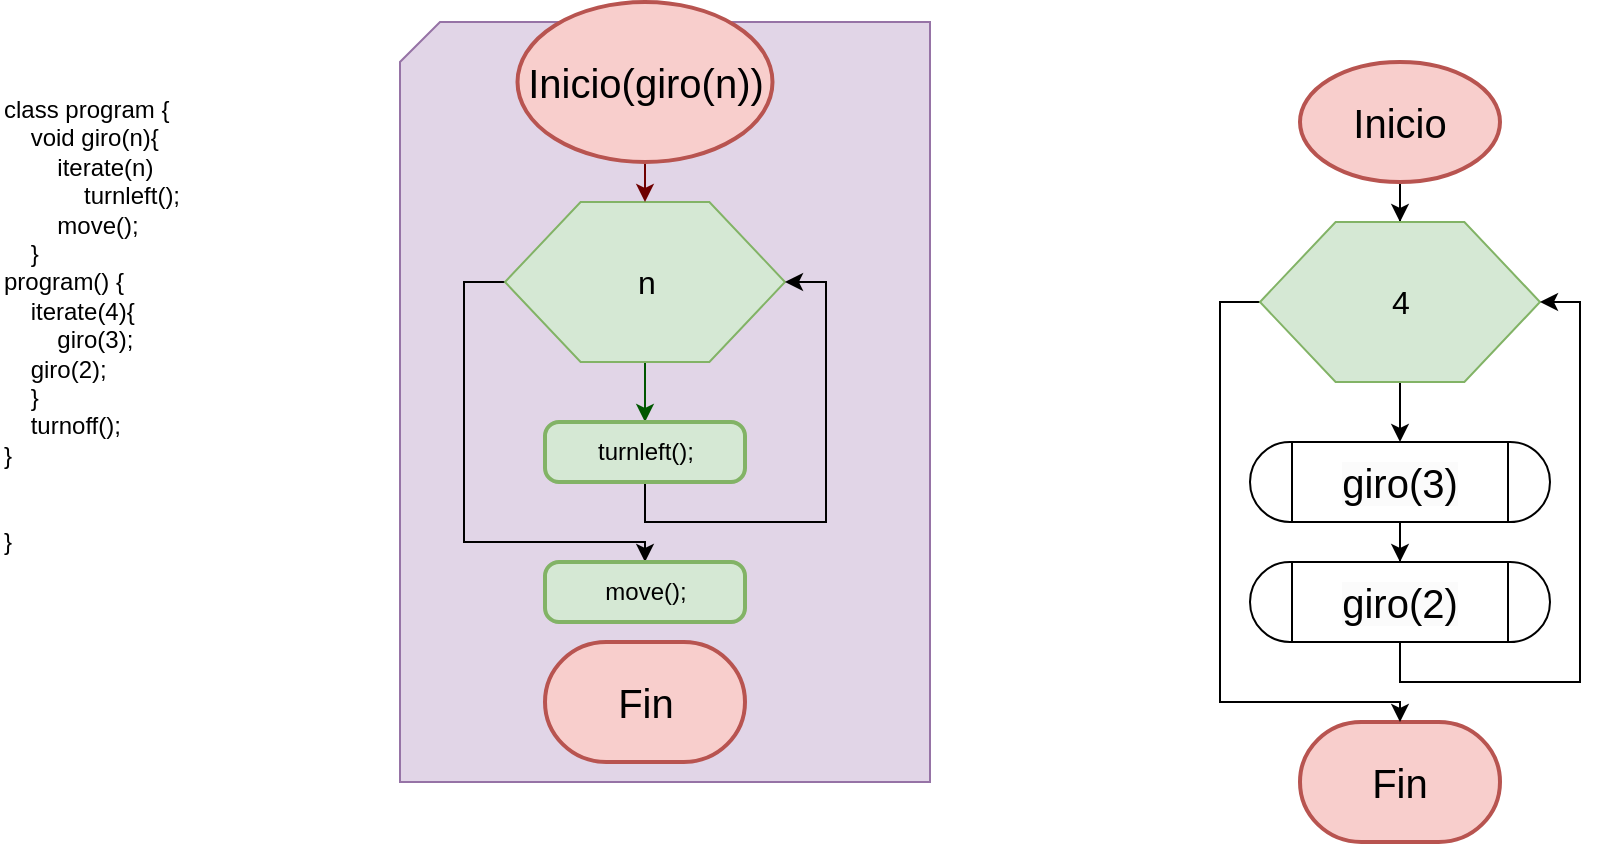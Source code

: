 <mxfile version="22.0.4" type="github">
  <diagram name="Página-1" id="9alcYB1nHGEDjvQ7U3ge">
    <mxGraphModel dx="1592" dy="1585" grid="1" gridSize="10" guides="1" tooltips="1" connect="1" arrows="1" fold="1" page="1" pageScale="1" pageWidth="827" pageHeight="1169" math="0" shadow="0">
      <root>
        <mxCell id="0" />
        <mxCell id="1" parent="0" />
        <mxCell id="-_7lDzmUn1rZop3MQa7E-1" value="class program {&#xa;    void giro(n){&#xa;        iterate(n)&#xa;            turnleft();&#xa;        move();&#xa;    }&#xa;program() {&#xa;    iterate(4){&#xa;        giro(3);&#xa;    giro(2);&#xa;    }&#xa;    turnoff();&#xa;}&#xa;&#xa;&#xa;}" style="text;whiteSpace=wrap;" vertex="1" parent="1">
          <mxGeometry x="-400" y="-420" width="120" height="250" as="geometry" />
        </mxCell>
        <mxCell id="-_7lDzmUn1rZop3MQa7E-2" value="" style="verticalLabelPosition=bottom;verticalAlign=top;html=1;shape=card;whiteSpace=wrap;size=20;arcSize=12;fillColor=#e1d5e7;strokeColor=#9673a6;" vertex="1" parent="1">
          <mxGeometry x="-200" y="-450" width="265" height="380" as="geometry" />
        </mxCell>
        <mxCell id="-_7lDzmUn1rZop3MQa7E-57" style="edgeStyle=orthogonalEdgeStyle;rounded=0;orthogonalLoop=1;jettySize=auto;html=1;exitX=0.5;exitY=1;exitDx=0;exitDy=0;exitPerimeter=0;" edge="1" parent="1" source="-_7lDzmUn1rZop3MQa7E-4" target="-_7lDzmUn1rZop3MQa7E-47">
          <mxGeometry relative="1" as="geometry" />
        </mxCell>
        <mxCell id="-_7lDzmUn1rZop3MQa7E-4" value="&lt;font style=&quot;font-size: 20px;&quot;&gt;Inicio&lt;/font&gt;" style="strokeWidth=2;html=1;shape=mxgraph.flowchart.start_1;whiteSpace=wrap;fillColor=#f8cecc;strokeColor=#b85450;" vertex="1" parent="1">
          <mxGeometry x="250" y="-430" width="100" height="60" as="geometry" />
        </mxCell>
        <mxCell id="-_7lDzmUn1rZop3MQa7E-5" value="&lt;font style=&quot;font-size: 20px;&quot;&gt;Fin&lt;/font&gt;" style="strokeWidth=2;html=1;shape=mxgraph.flowchart.terminator;whiteSpace=wrap;fillColor=#f8cecc;strokeColor=#b85450;" vertex="1" parent="1">
          <mxGeometry x="250" y="-100" width="100" height="60" as="geometry" />
        </mxCell>
        <mxCell id="-_7lDzmUn1rZop3MQa7E-6" style="edgeStyle=orthogonalEdgeStyle;rounded=0;orthogonalLoop=1;jettySize=auto;html=1;fillColor=#008a00;strokeColor=#005700;" edge="1" parent="1" source="-_7lDzmUn1rZop3MQa7E-7" target="-_7lDzmUn1rZop3MQa7E-9">
          <mxGeometry relative="1" as="geometry" />
        </mxCell>
        <mxCell id="-_7lDzmUn1rZop3MQa7E-64" style="edgeStyle=orthogonalEdgeStyle;rounded=0;orthogonalLoop=1;jettySize=auto;html=1;exitX=0;exitY=0.5;exitDx=0;exitDy=0;entryX=0.5;entryY=0;entryDx=0;entryDy=0;" edge="1" parent="1" source="-_7lDzmUn1rZop3MQa7E-7" target="-_7lDzmUn1rZop3MQa7E-63">
          <mxGeometry relative="1" as="geometry">
            <Array as="points">
              <mxPoint x="-168" y="-320" />
              <mxPoint x="-168" y="-190" />
              <mxPoint x="-78" y="-190" />
            </Array>
          </mxGeometry>
        </mxCell>
        <mxCell id="-_7lDzmUn1rZop3MQa7E-7" value="n" style="verticalLabelPosition=middle;verticalAlign=middle;html=1;shape=hexagon;perimeter=hexagonPerimeter2;arcSize=6;size=0.27;labelPosition=center;align=center;fillColor=#d5e8d4;strokeColor=#82b366;fontSize=16;" vertex="1" parent="1">
          <mxGeometry x="-147.5" y="-360" width="140" height="80" as="geometry" />
        </mxCell>
        <mxCell id="-_7lDzmUn1rZop3MQa7E-62" style="edgeStyle=orthogonalEdgeStyle;rounded=0;orthogonalLoop=1;jettySize=auto;html=1;exitX=0.5;exitY=1;exitDx=0;exitDy=0;entryX=1;entryY=0.5;entryDx=0;entryDy=0;" edge="1" parent="1" source="-_7lDzmUn1rZop3MQa7E-9" target="-_7lDzmUn1rZop3MQa7E-7">
          <mxGeometry relative="1" as="geometry">
            <Array as="points">
              <mxPoint x="-77" y="-200" />
              <mxPoint x="13" y="-200" />
              <mxPoint x="13" y="-320" />
            </Array>
          </mxGeometry>
        </mxCell>
        <mxCell id="-_7lDzmUn1rZop3MQa7E-9" value="turnleft();" style="rounded=1;whiteSpace=wrap;html=1;absoluteArcSize=1;arcSize=14;strokeWidth=2;fillColor=#d5e8d4;strokeColor=#82b366;fontSize=12;" vertex="1" parent="1">
          <mxGeometry x="-127.5" y="-250" width="100" height="30" as="geometry" />
        </mxCell>
        <mxCell id="-_7lDzmUn1rZop3MQa7E-12" style="edgeStyle=orthogonalEdgeStyle;rounded=0;orthogonalLoop=1;jettySize=auto;html=1;exitX=0.5;exitY=1;exitDx=0;exitDy=0;exitPerimeter=0;fillColor=#a20025;strokeColor=#6F0000;" edge="1" parent="1" source="-_7lDzmUn1rZop3MQa7E-13">
          <mxGeometry relative="1" as="geometry">
            <mxPoint x="-77.5" y="-360" as="targetPoint" />
          </mxGeometry>
        </mxCell>
        <mxCell id="-_7lDzmUn1rZop3MQa7E-13" value="&lt;font style=&quot;font-size: 20px;&quot;&gt;Inicio(giro(n))&lt;/font&gt;" style="strokeWidth=2;html=1;shape=mxgraph.flowchart.start_1;whiteSpace=wrap;fillColor=#f8cecc;strokeColor=#b85450;" vertex="1" parent="1">
          <mxGeometry x="-141.25" y="-460" width="127.5" height="80" as="geometry" />
        </mxCell>
        <mxCell id="-_7lDzmUn1rZop3MQa7E-14" value="&lt;font style=&quot;font-size: 20px;&quot;&gt;Fin&lt;/font&gt;" style="strokeWidth=2;html=1;shape=mxgraph.flowchart.terminator;whiteSpace=wrap;fillColor=#f8cecc;strokeColor=#b85450;" vertex="1" parent="1">
          <mxGeometry x="-127.5" y="-140" width="100" height="60" as="geometry" />
        </mxCell>
        <mxCell id="-_7lDzmUn1rZop3MQa7E-50" style="edgeStyle=orthogonalEdgeStyle;rounded=0;orthogonalLoop=1;jettySize=auto;html=1;exitX=0.5;exitY=1;exitDx=0;exitDy=0;entryX=0.5;entryY=0;entryDx=0;entryDy=0;" edge="1" parent="1" source="-_7lDzmUn1rZop3MQa7E-47" target="-_7lDzmUn1rZop3MQa7E-48">
          <mxGeometry relative="1" as="geometry" />
        </mxCell>
        <mxCell id="-_7lDzmUn1rZop3MQa7E-56" style="edgeStyle=orthogonalEdgeStyle;rounded=0;orthogonalLoop=1;jettySize=auto;html=1;exitX=0;exitY=0.5;exitDx=0;exitDy=0;" edge="1" parent="1" source="-_7lDzmUn1rZop3MQa7E-47" target="-_7lDzmUn1rZop3MQa7E-5">
          <mxGeometry relative="1" as="geometry">
            <Array as="points">
              <mxPoint x="210" y="-310" />
              <mxPoint x="210" y="-110" />
              <mxPoint x="300" y="-110" />
            </Array>
          </mxGeometry>
        </mxCell>
        <mxCell id="-_7lDzmUn1rZop3MQa7E-47" value="4" style="verticalLabelPosition=middle;verticalAlign=middle;html=1;shape=hexagon;perimeter=hexagonPerimeter2;arcSize=6;size=0.27;labelPosition=center;align=center;fillColor=#d5e8d4;strokeColor=#82b366;fontSize=16;" vertex="1" parent="1">
          <mxGeometry x="230" y="-350" width="140" height="80" as="geometry" />
        </mxCell>
        <mxCell id="-_7lDzmUn1rZop3MQa7E-54" style="edgeStyle=orthogonalEdgeStyle;rounded=0;orthogonalLoop=1;jettySize=auto;html=1;exitX=0.5;exitY=1;exitDx=0;exitDy=0;" edge="1" parent="1" source="-_7lDzmUn1rZop3MQa7E-48" target="-_7lDzmUn1rZop3MQa7E-49">
          <mxGeometry relative="1" as="geometry" />
        </mxCell>
        <mxCell id="-_7lDzmUn1rZop3MQa7E-48" value="&lt;span style=&quot;color: rgb(0, 0, 0); font-family: Helvetica; font-size: 20px; font-style: normal; font-variant-ligatures: normal; font-variant-caps: normal; font-weight: 400; letter-spacing: normal; orphans: 2; text-align: center; text-indent: 0px; text-transform: none; widows: 2; word-spacing: 0px; -webkit-text-stroke-width: 0px; background-color: rgb(251, 251, 251); text-decoration-thickness: initial; text-decoration-style: initial; text-decoration-color: initial; float: none; display: inline !important;&quot;&gt;giro(3)&lt;/span&gt;" style="verticalLabelPosition=middle;verticalAlign=middle;html=1;shape=process;whiteSpace=wrap;rounded=1;size=0.14;arcSize=50;labelPosition=center;align=center;" vertex="1" parent="1">
          <mxGeometry x="225" y="-240" width="150" height="40" as="geometry" />
        </mxCell>
        <mxCell id="-_7lDzmUn1rZop3MQa7E-55" style="edgeStyle=orthogonalEdgeStyle;rounded=0;orthogonalLoop=1;jettySize=auto;html=1;exitX=0.5;exitY=1;exitDx=0;exitDy=0;entryX=1;entryY=0.5;entryDx=0;entryDy=0;" edge="1" parent="1" source="-_7lDzmUn1rZop3MQa7E-49" target="-_7lDzmUn1rZop3MQa7E-47">
          <mxGeometry relative="1" as="geometry">
            <Array as="points">
              <mxPoint x="300" y="-120" />
              <mxPoint x="390" y="-120" />
              <mxPoint x="390" y="-310" />
            </Array>
          </mxGeometry>
        </mxCell>
        <mxCell id="-_7lDzmUn1rZop3MQa7E-49" value="&lt;span style=&quot;color: rgb(0, 0, 0); font-family: Helvetica; font-size: 20px; font-style: normal; font-variant-ligatures: normal; font-variant-caps: normal; font-weight: 400; letter-spacing: normal; orphans: 2; text-align: center; text-indent: 0px; text-transform: none; widows: 2; word-spacing: 0px; -webkit-text-stroke-width: 0px; background-color: rgb(251, 251, 251); text-decoration-thickness: initial; text-decoration-style: initial; text-decoration-color: initial; float: none; display: inline !important;&quot;&gt;giro(2)&lt;/span&gt;" style="verticalLabelPosition=middle;verticalAlign=middle;html=1;shape=process;whiteSpace=wrap;rounded=1;size=0.14;arcSize=50;labelPosition=center;align=center;" vertex="1" parent="1">
          <mxGeometry x="225" y="-180" width="150" height="40" as="geometry" />
        </mxCell>
        <mxCell id="-_7lDzmUn1rZop3MQa7E-63" value="move();" style="rounded=1;whiteSpace=wrap;html=1;absoluteArcSize=1;arcSize=14;strokeWidth=2;fillColor=#d5e8d4;strokeColor=#82b366;fontSize=12;" vertex="1" parent="1">
          <mxGeometry x="-127.5" y="-180" width="100" height="30" as="geometry" />
        </mxCell>
      </root>
    </mxGraphModel>
  </diagram>
</mxfile>

